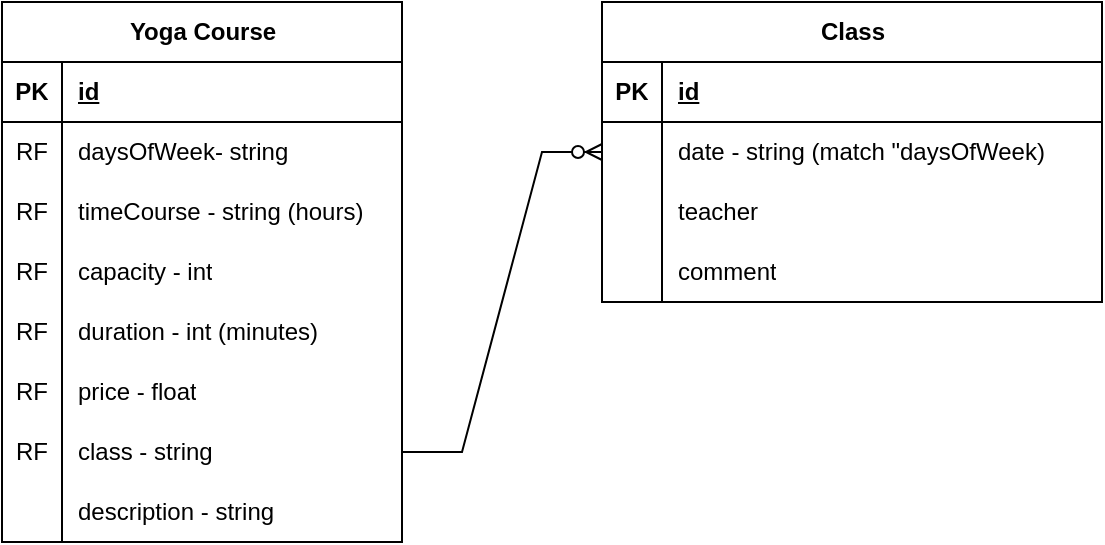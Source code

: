 <mxfile version="24.8.0" pages="2">
  <diagram name="Database" id="Qu7sAN18-eHF3yUNQ8n1">
    <mxGraphModel dx="1105" dy="549" grid="1" gridSize="10" guides="1" tooltips="1" connect="1" arrows="1" fold="1" page="1" pageScale="1" pageWidth="827" pageHeight="1169" math="0" shadow="0">
      <root>
        <mxCell id="0" />
        <mxCell id="1" parent="0" />
        <mxCell id="ktZBi00OZ3sDXtpWGSN6-1" value="Yoga Course" style="shape=table;startSize=30;container=1;collapsible=1;childLayout=tableLayout;fixedRows=1;rowLines=0;fontStyle=1;align=center;resizeLast=1;html=1;" vertex="1" parent="1">
          <mxGeometry x="180" y="120" width="200" height="270" as="geometry" />
        </mxCell>
        <mxCell id="ktZBi00OZ3sDXtpWGSN6-2" value="" style="shape=tableRow;horizontal=0;startSize=0;swimlaneHead=0;swimlaneBody=0;fillColor=none;collapsible=0;dropTarget=0;points=[[0,0.5],[1,0.5]];portConstraint=eastwest;top=0;left=0;right=0;bottom=1;" vertex="1" parent="ktZBi00OZ3sDXtpWGSN6-1">
          <mxGeometry y="30" width="200" height="30" as="geometry" />
        </mxCell>
        <mxCell id="ktZBi00OZ3sDXtpWGSN6-3" value="PK" style="shape=partialRectangle;connectable=0;fillColor=none;top=0;left=0;bottom=0;right=0;fontStyle=1;overflow=hidden;whiteSpace=wrap;html=1;" vertex="1" parent="ktZBi00OZ3sDXtpWGSN6-2">
          <mxGeometry width="30" height="30" as="geometry">
            <mxRectangle width="30" height="30" as="alternateBounds" />
          </mxGeometry>
        </mxCell>
        <mxCell id="ktZBi00OZ3sDXtpWGSN6-4" value="id" style="shape=partialRectangle;connectable=0;fillColor=none;top=0;left=0;bottom=0;right=0;align=left;spacingLeft=6;fontStyle=5;overflow=hidden;whiteSpace=wrap;html=1;" vertex="1" parent="ktZBi00OZ3sDXtpWGSN6-2">
          <mxGeometry x="30" width="170" height="30" as="geometry">
            <mxRectangle width="170" height="30" as="alternateBounds" />
          </mxGeometry>
        </mxCell>
        <mxCell id="ktZBi00OZ3sDXtpWGSN6-5" value="" style="shape=tableRow;horizontal=0;startSize=0;swimlaneHead=0;swimlaneBody=0;fillColor=none;collapsible=0;dropTarget=0;points=[[0,0.5],[1,0.5]];portConstraint=eastwest;top=0;left=0;right=0;bottom=0;" vertex="1" parent="ktZBi00OZ3sDXtpWGSN6-1">
          <mxGeometry y="60" width="200" height="30" as="geometry" />
        </mxCell>
        <mxCell id="ktZBi00OZ3sDXtpWGSN6-6" value="RF" style="shape=partialRectangle;connectable=0;fillColor=none;top=0;left=0;bottom=0;right=0;editable=1;overflow=hidden;whiteSpace=wrap;html=1;" vertex="1" parent="ktZBi00OZ3sDXtpWGSN6-5">
          <mxGeometry width="30" height="30" as="geometry">
            <mxRectangle width="30" height="30" as="alternateBounds" />
          </mxGeometry>
        </mxCell>
        <mxCell id="ktZBi00OZ3sDXtpWGSN6-7" value="daysOfWeek- string" style="shape=partialRectangle;connectable=0;fillColor=none;top=0;left=0;bottom=0;right=0;align=left;spacingLeft=6;overflow=hidden;whiteSpace=wrap;html=1;" vertex="1" parent="ktZBi00OZ3sDXtpWGSN6-5">
          <mxGeometry x="30" width="170" height="30" as="geometry">
            <mxRectangle width="170" height="30" as="alternateBounds" />
          </mxGeometry>
        </mxCell>
        <mxCell id="ktZBi00OZ3sDXtpWGSN6-8" value="" style="shape=tableRow;horizontal=0;startSize=0;swimlaneHead=0;swimlaneBody=0;fillColor=none;collapsible=0;dropTarget=0;points=[[0,0.5],[1,0.5]];portConstraint=eastwest;top=0;left=0;right=0;bottom=0;" vertex="1" parent="ktZBi00OZ3sDXtpWGSN6-1">
          <mxGeometry y="90" width="200" height="30" as="geometry" />
        </mxCell>
        <mxCell id="ktZBi00OZ3sDXtpWGSN6-9" value="RF" style="shape=partialRectangle;connectable=0;fillColor=none;top=0;left=0;bottom=0;right=0;editable=1;overflow=hidden;whiteSpace=wrap;html=1;" vertex="1" parent="ktZBi00OZ3sDXtpWGSN6-8">
          <mxGeometry width="30" height="30" as="geometry">
            <mxRectangle width="30" height="30" as="alternateBounds" />
          </mxGeometry>
        </mxCell>
        <mxCell id="ktZBi00OZ3sDXtpWGSN6-10" value="timeCourse - string (hours)" style="shape=partialRectangle;connectable=0;fillColor=none;top=0;left=0;bottom=0;right=0;align=left;spacingLeft=6;overflow=hidden;whiteSpace=wrap;html=1;" vertex="1" parent="ktZBi00OZ3sDXtpWGSN6-8">
          <mxGeometry x="30" width="170" height="30" as="geometry">
            <mxRectangle width="170" height="30" as="alternateBounds" />
          </mxGeometry>
        </mxCell>
        <mxCell id="ktZBi00OZ3sDXtpWGSN6-11" value="" style="shape=tableRow;horizontal=0;startSize=0;swimlaneHead=0;swimlaneBody=0;fillColor=none;collapsible=0;dropTarget=0;points=[[0,0.5],[1,0.5]];portConstraint=eastwest;top=0;left=0;right=0;bottom=0;" vertex="1" parent="ktZBi00OZ3sDXtpWGSN6-1">
          <mxGeometry y="120" width="200" height="30" as="geometry" />
        </mxCell>
        <mxCell id="ktZBi00OZ3sDXtpWGSN6-12" value="RF" style="shape=partialRectangle;connectable=0;fillColor=none;top=0;left=0;bottom=0;right=0;editable=1;overflow=hidden;whiteSpace=wrap;html=1;" vertex="1" parent="ktZBi00OZ3sDXtpWGSN6-11">
          <mxGeometry width="30" height="30" as="geometry">
            <mxRectangle width="30" height="30" as="alternateBounds" />
          </mxGeometry>
        </mxCell>
        <mxCell id="ktZBi00OZ3sDXtpWGSN6-13" value="capacity - int" style="shape=partialRectangle;connectable=0;fillColor=none;top=0;left=0;bottom=0;right=0;align=left;spacingLeft=6;overflow=hidden;whiteSpace=wrap;html=1;" vertex="1" parent="ktZBi00OZ3sDXtpWGSN6-11">
          <mxGeometry x="30" width="170" height="30" as="geometry">
            <mxRectangle width="170" height="30" as="alternateBounds" />
          </mxGeometry>
        </mxCell>
        <mxCell id="ktZBi00OZ3sDXtpWGSN6-14" value="" style="shape=tableRow;horizontal=0;startSize=0;swimlaneHead=0;swimlaneBody=0;fillColor=none;collapsible=0;dropTarget=0;points=[[0,0.5],[1,0.5]];portConstraint=eastwest;top=0;left=0;right=0;bottom=0;" vertex="1" parent="ktZBi00OZ3sDXtpWGSN6-1">
          <mxGeometry y="150" width="200" height="30" as="geometry" />
        </mxCell>
        <mxCell id="ktZBi00OZ3sDXtpWGSN6-15" value="RF" style="shape=partialRectangle;connectable=0;fillColor=none;top=0;left=0;bottom=0;right=0;editable=1;overflow=hidden;whiteSpace=wrap;html=1;" vertex="1" parent="ktZBi00OZ3sDXtpWGSN6-14">
          <mxGeometry width="30" height="30" as="geometry">
            <mxRectangle width="30" height="30" as="alternateBounds" />
          </mxGeometry>
        </mxCell>
        <mxCell id="ktZBi00OZ3sDXtpWGSN6-16" value="duration - int (minutes)" style="shape=partialRectangle;connectable=0;fillColor=none;top=0;left=0;bottom=0;right=0;align=left;spacingLeft=6;overflow=hidden;whiteSpace=wrap;html=1;" vertex="1" parent="ktZBi00OZ3sDXtpWGSN6-14">
          <mxGeometry x="30" width="170" height="30" as="geometry">
            <mxRectangle width="170" height="30" as="alternateBounds" />
          </mxGeometry>
        </mxCell>
        <mxCell id="ktZBi00OZ3sDXtpWGSN6-17" value="" style="shape=tableRow;horizontal=0;startSize=0;swimlaneHead=0;swimlaneBody=0;fillColor=none;collapsible=0;dropTarget=0;points=[[0,0.5],[1,0.5]];portConstraint=eastwest;top=0;left=0;right=0;bottom=0;" vertex="1" parent="ktZBi00OZ3sDXtpWGSN6-1">
          <mxGeometry y="180" width="200" height="30" as="geometry" />
        </mxCell>
        <mxCell id="ktZBi00OZ3sDXtpWGSN6-18" value="RF" style="shape=partialRectangle;connectable=0;fillColor=none;top=0;left=0;bottom=0;right=0;editable=1;overflow=hidden;whiteSpace=wrap;html=1;" vertex="1" parent="ktZBi00OZ3sDXtpWGSN6-17">
          <mxGeometry width="30" height="30" as="geometry">
            <mxRectangle width="30" height="30" as="alternateBounds" />
          </mxGeometry>
        </mxCell>
        <mxCell id="ktZBi00OZ3sDXtpWGSN6-19" value="price - float" style="shape=partialRectangle;connectable=0;fillColor=none;top=0;left=0;bottom=0;right=0;align=left;spacingLeft=6;overflow=hidden;whiteSpace=wrap;html=1;" vertex="1" parent="ktZBi00OZ3sDXtpWGSN6-17">
          <mxGeometry x="30" width="170" height="30" as="geometry">
            <mxRectangle width="170" height="30" as="alternateBounds" />
          </mxGeometry>
        </mxCell>
        <mxCell id="ktZBi00OZ3sDXtpWGSN6-20" value="" style="shape=tableRow;horizontal=0;startSize=0;swimlaneHead=0;swimlaneBody=0;fillColor=none;collapsible=0;dropTarget=0;points=[[0,0.5],[1,0.5]];portConstraint=eastwest;top=0;left=0;right=0;bottom=0;" vertex="1" parent="ktZBi00OZ3sDXtpWGSN6-1">
          <mxGeometry y="210" width="200" height="30" as="geometry" />
        </mxCell>
        <mxCell id="ktZBi00OZ3sDXtpWGSN6-21" value="RF" style="shape=partialRectangle;connectable=0;fillColor=none;top=0;left=0;bottom=0;right=0;editable=1;overflow=hidden;whiteSpace=wrap;html=1;" vertex="1" parent="ktZBi00OZ3sDXtpWGSN6-20">
          <mxGeometry width="30" height="30" as="geometry">
            <mxRectangle width="30" height="30" as="alternateBounds" />
          </mxGeometry>
        </mxCell>
        <mxCell id="ktZBi00OZ3sDXtpWGSN6-22" value="class - string" style="shape=partialRectangle;connectable=0;fillColor=none;top=0;left=0;bottom=0;right=0;align=left;spacingLeft=6;overflow=hidden;whiteSpace=wrap;html=1;" vertex="1" parent="ktZBi00OZ3sDXtpWGSN6-20">
          <mxGeometry x="30" width="170" height="30" as="geometry">
            <mxRectangle width="170" height="30" as="alternateBounds" />
          </mxGeometry>
        </mxCell>
        <mxCell id="ktZBi00OZ3sDXtpWGSN6-23" value="" style="shape=tableRow;horizontal=0;startSize=0;swimlaneHead=0;swimlaneBody=0;fillColor=none;collapsible=0;dropTarget=0;points=[[0,0.5],[1,0.5]];portConstraint=eastwest;top=0;left=0;right=0;bottom=0;" vertex="1" parent="ktZBi00OZ3sDXtpWGSN6-1">
          <mxGeometry y="240" width="200" height="30" as="geometry" />
        </mxCell>
        <mxCell id="ktZBi00OZ3sDXtpWGSN6-24" value="" style="shape=partialRectangle;connectable=0;fillColor=none;top=0;left=0;bottom=0;right=0;editable=1;overflow=hidden;whiteSpace=wrap;html=1;" vertex="1" parent="ktZBi00OZ3sDXtpWGSN6-23">
          <mxGeometry width="30" height="30" as="geometry">
            <mxRectangle width="30" height="30" as="alternateBounds" />
          </mxGeometry>
        </mxCell>
        <mxCell id="ktZBi00OZ3sDXtpWGSN6-25" value="description - string" style="shape=partialRectangle;connectable=0;fillColor=none;top=0;left=0;bottom=0;right=0;align=left;spacingLeft=6;overflow=hidden;whiteSpace=wrap;html=1;" vertex="1" parent="ktZBi00OZ3sDXtpWGSN6-23">
          <mxGeometry x="30" width="170" height="30" as="geometry">
            <mxRectangle width="170" height="30" as="alternateBounds" />
          </mxGeometry>
        </mxCell>
        <mxCell id="ktZBi00OZ3sDXtpWGSN6-26" value="Class" style="shape=table;startSize=30;container=1;collapsible=1;childLayout=tableLayout;fixedRows=1;rowLines=0;fontStyle=1;align=center;resizeLast=1;html=1;" vertex="1" parent="1">
          <mxGeometry x="480" y="120" width="250" height="150" as="geometry" />
        </mxCell>
        <mxCell id="ktZBi00OZ3sDXtpWGSN6-27" value="" style="shape=tableRow;horizontal=0;startSize=0;swimlaneHead=0;swimlaneBody=0;fillColor=none;collapsible=0;dropTarget=0;points=[[0,0.5],[1,0.5]];portConstraint=eastwest;top=0;left=0;right=0;bottom=1;" vertex="1" parent="ktZBi00OZ3sDXtpWGSN6-26">
          <mxGeometry y="30" width="250" height="30" as="geometry" />
        </mxCell>
        <mxCell id="ktZBi00OZ3sDXtpWGSN6-28" value="PK" style="shape=partialRectangle;connectable=0;fillColor=none;top=0;left=0;bottom=0;right=0;fontStyle=1;overflow=hidden;whiteSpace=wrap;html=1;" vertex="1" parent="ktZBi00OZ3sDXtpWGSN6-27">
          <mxGeometry width="30" height="30" as="geometry">
            <mxRectangle width="30" height="30" as="alternateBounds" />
          </mxGeometry>
        </mxCell>
        <mxCell id="ktZBi00OZ3sDXtpWGSN6-29" value="id" style="shape=partialRectangle;connectable=0;fillColor=none;top=0;left=0;bottom=0;right=0;align=left;spacingLeft=6;fontStyle=5;overflow=hidden;whiteSpace=wrap;html=1;" vertex="1" parent="ktZBi00OZ3sDXtpWGSN6-27">
          <mxGeometry x="30" width="220" height="30" as="geometry">
            <mxRectangle width="220" height="30" as="alternateBounds" />
          </mxGeometry>
        </mxCell>
        <mxCell id="ktZBi00OZ3sDXtpWGSN6-30" value="" style="shape=tableRow;horizontal=0;startSize=0;swimlaneHead=0;swimlaneBody=0;fillColor=none;collapsible=0;dropTarget=0;points=[[0,0.5],[1,0.5]];portConstraint=eastwest;top=0;left=0;right=0;bottom=0;" vertex="1" parent="ktZBi00OZ3sDXtpWGSN6-26">
          <mxGeometry y="60" width="250" height="30" as="geometry" />
        </mxCell>
        <mxCell id="ktZBi00OZ3sDXtpWGSN6-31" value="" style="shape=partialRectangle;connectable=0;fillColor=none;top=0;left=0;bottom=0;right=0;editable=1;overflow=hidden;whiteSpace=wrap;html=1;" vertex="1" parent="ktZBi00OZ3sDXtpWGSN6-30">
          <mxGeometry width="30" height="30" as="geometry">
            <mxRectangle width="30" height="30" as="alternateBounds" />
          </mxGeometry>
        </mxCell>
        <mxCell id="ktZBi00OZ3sDXtpWGSN6-32" value="date - string (match &quot;daysOfWeek)" style="shape=partialRectangle;connectable=0;fillColor=none;top=0;left=0;bottom=0;right=0;align=left;spacingLeft=6;overflow=hidden;whiteSpace=wrap;html=1;" vertex="1" parent="ktZBi00OZ3sDXtpWGSN6-30">
          <mxGeometry x="30" width="220" height="30" as="geometry">
            <mxRectangle width="220" height="30" as="alternateBounds" />
          </mxGeometry>
        </mxCell>
        <mxCell id="ktZBi00OZ3sDXtpWGSN6-33" value="" style="shape=tableRow;horizontal=0;startSize=0;swimlaneHead=0;swimlaneBody=0;fillColor=none;collapsible=0;dropTarget=0;points=[[0,0.5],[1,0.5]];portConstraint=eastwest;top=0;left=0;right=0;bottom=0;" vertex="1" parent="ktZBi00OZ3sDXtpWGSN6-26">
          <mxGeometry y="90" width="250" height="30" as="geometry" />
        </mxCell>
        <mxCell id="ktZBi00OZ3sDXtpWGSN6-34" value="" style="shape=partialRectangle;connectable=0;fillColor=none;top=0;left=0;bottom=0;right=0;editable=1;overflow=hidden;whiteSpace=wrap;html=1;" vertex="1" parent="ktZBi00OZ3sDXtpWGSN6-33">
          <mxGeometry width="30" height="30" as="geometry">
            <mxRectangle width="30" height="30" as="alternateBounds" />
          </mxGeometry>
        </mxCell>
        <mxCell id="ktZBi00OZ3sDXtpWGSN6-35" value="teacher" style="shape=partialRectangle;connectable=0;fillColor=none;top=0;left=0;bottom=0;right=0;align=left;spacingLeft=6;overflow=hidden;whiteSpace=wrap;html=1;" vertex="1" parent="ktZBi00OZ3sDXtpWGSN6-33">
          <mxGeometry x="30" width="220" height="30" as="geometry">
            <mxRectangle width="220" height="30" as="alternateBounds" />
          </mxGeometry>
        </mxCell>
        <mxCell id="ktZBi00OZ3sDXtpWGSN6-36" value="" style="shape=tableRow;horizontal=0;startSize=0;swimlaneHead=0;swimlaneBody=0;fillColor=none;collapsible=0;dropTarget=0;points=[[0,0.5],[1,0.5]];portConstraint=eastwest;top=0;left=0;right=0;bottom=0;" vertex="1" parent="ktZBi00OZ3sDXtpWGSN6-26">
          <mxGeometry y="120" width="250" height="30" as="geometry" />
        </mxCell>
        <mxCell id="ktZBi00OZ3sDXtpWGSN6-37" value="" style="shape=partialRectangle;connectable=0;fillColor=none;top=0;left=0;bottom=0;right=0;editable=1;overflow=hidden;whiteSpace=wrap;html=1;" vertex="1" parent="ktZBi00OZ3sDXtpWGSN6-36">
          <mxGeometry width="30" height="30" as="geometry">
            <mxRectangle width="30" height="30" as="alternateBounds" />
          </mxGeometry>
        </mxCell>
        <mxCell id="ktZBi00OZ3sDXtpWGSN6-38" value="comment" style="shape=partialRectangle;connectable=0;fillColor=none;top=0;left=0;bottom=0;right=0;align=left;spacingLeft=6;overflow=hidden;whiteSpace=wrap;html=1;" vertex="1" parent="ktZBi00OZ3sDXtpWGSN6-36">
          <mxGeometry x="30" width="220" height="30" as="geometry">
            <mxRectangle width="220" height="30" as="alternateBounds" />
          </mxGeometry>
        </mxCell>
        <mxCell id="ktZBi00OZ3sDXtpWGSN6-39" value="" style="edgeStyle=entityRelationEdgeStyle;fontSize=12;html=1;endArrow=ERzeroToMany;endFill=1;rounded=0;exitX=1;exitY=0.5;exitDx=0;exitDy=0;entryX=0;entryY=0.5;entryDx=0;entryDy=0;" edge="1" parent="1" source="ktZBi00OZ3sDXtpWGSN6-20" target="ktZBi00OZ3sDXtpWGSN6-30">
          <mxGeometry width="100" height="100" relative="1" as="geometry">
            <mxPoint x="510" y="420" as="sourcePoint" />
            <mxPoint x="610" y="320" as="targetPoint" />
          </mxGeometry>
        </mxCell>
      </root>
    </mxGraphModel>
  </diagram>
  <diagram id="B4Cg75HxRvvAkZBbAUJZ" name="Design">
    <mxGraphModel dx="1050" dy="522" grid="1" gridSize="10" guides="1" tooltips="1" connect="1" arrows="1" fold="1" page="1" pageScale="1" pageWidth="827" pageHeight="1169" math="0" shadow="0">
      <root>
        <mxCell id="0" />
        <mxCell id="1" parent="0" />
        <mxCell id="dASC114HM6m3GAWfFmNL-3" value="" style="rounded=0;whiteSpace=wrap;html=1;" vertex="1" parent="1">
          <mxGeometry x="244" y="80" width="316" height="400" as="geometry" />
        </mxCell>
        <mxCell id="OmDmfE5nEwy6JhMSHAez-1" value="Yoga Plus" style="text;html=1;align=center;verticalAlign=middle;whiteSpace=wrap;rounded=0;" vertex="1" parent="1">
          <mxGeometry x="244" y="80" width="60" height="30" as="geometry" />
        </mxCell>
        <mxCell id="OmDmfE5nEwy6JhMSHAez-3" value="Create Yoga Course" style="rounded=1;html=1;shadow=0;dashed=0;whiteSpace=wrap;fontSize=10;fillColor=#E6E6E6;align=center;strokeColor=#E6E6E6;fontColor=#333333;" vertex="1" parent="1">
          <mxGeometry x="447" y="86.56" width="105.5" height="16.88" as="geometry" />
        </mxCell>
        <mxCell id="OmDmfE5nEwy6JhMSHAez-6" value="IMAGE" style="rounded=0;whiteSpace=wrap;html=1;" vertex="1" parent="1">
          <mxGeometry x="244" y="120" width="316" height="90" as="geometry" />
        </mxCell>
        <mxCell id="OmDmfE5nEwy6JhMSHAez-7" value="List Class Yoga" style="text;html=1;align=center;verticalAlign=middle;whiteSpace=wrap;rounded=0;" vertex="1" parent="1">
          <mxGeometry x="357" y="220" width="90" height="30" as="geometry" />
        </mxCell>
        <mxCell id="NrBIfsGKW2yngS-ujAXx-1" value="" style="rounded=1;whiteSpace=wrap;html=1;" vertex="1" parent="1">
          <mxGeometry x="250" y="250" width="300" height="100" as="geometry" />
        </mxCell>
        <mxCell id="NrBIfsGKW2yngS-ujAXx-2" value="Class: Hatha Yoga" style="text;html=1;align=center;verticalAlign=middle;whiteSpace=wrap;rounded=0;" vertex="1" parent="1">
          <mxGeometry x="250" y="250" width="120" height="30" as="geometry" />
        </mxCell>
        <mxCell id="ojULo0PDcQAoU5sdYMIX-1" value="Date: 17/10/2024" style="text;html=1;align=center;verticalAlign=middle;whiteSpace=wrap;rounded=0;" vertex="1" parent="1">
          <mxGeometry x="250" y="285" width="110" height="30" as="geometry" />
        </mxCell>
        <mxCell id="kzrOiMN437kvPBKiKluk-1" value="Teacher: David" style="text;html=1;align=center;verticalAlign=middle;whiteSpace=wrap;rounded=0;" vertex="1" parent="1">
          <mxGeometry x="250" y="320" width="100" height="30" as="geometry" />
        </mxCell>
        <mxCell id="_DzRsonxga73gAE9T1hT-1" value="Update" style="rounded=1;html=1;shadow=0;dashed=0;whiteSpace=wrap;fontSize=10;fillColor=#E6E6E6;align=center;strokeColor=#E6E6E6;fontColor=#333333;" vertex="1" parent="1">
          <mxGeometry x="430" y="268.12" width="50" height="16.88" as="geometry" />
        </mxCell>
        <mxCell id="_DzRsonxga73gAE9T1hT-2" value="Delete" style="rounded=1;html=1;shadow=0;dashed=0;whiteSpace=wrap;fontSize=10;fillColor=#E6E6E6;align=center;strokeColor=#E6E6E6;fontColor=#333333;" vertex="1" parent="1">
          <mxGeometry x="490" y="268.12" width="50" height="16.88" as="geometry" />
        </mxCell>
        <mxCell id="OMkdVWp0ENtOgQ8v_DJ7-1" value="Detail" style="rounded=1;html=1;shadow=0;dashed=0;whiteSpace=wrap;fontSize=10;fillColor=#E6E6E6;align=center;strokeColor=#E6E6E6;fontColor=#333333;" vertex="1" parent="1">
          <mxGeometry x="460" y="303.12" width="50" height="16.88" as="geometry" />
        </mxCell>
        <mxCell id="mezN3tm7LlnXC2PhxbCd-23" value="" style="rounded=1;whiteSpace=wrap;html=1;" vertex="1" parent="1">
          <mxGeometry x="252" y="370" width="300" height="100" as="geometry" />
        </mxCell>
        <mxCell id="mezN3tm7LlnXC2PhxbCd-24" value="Class: Hatha Yoga" style="text;html=1;align=center;verticalAlign=middle;whiteSpace=wrap;rounded=0;" vertex="1" parent="1">
          <mxGeometry x="252" y="370" width="120" height="30" as="geometry" />
        </mxCell>
        <mxCell id="mezN3tm7LlnXC2PhxbCd-25" value="Date: 17/10/2024" style="text;html=1;align=center;verticalAlign=middle;whiteSpace=wrap;rounded=0;" vertex="1" parent="1">
          <mxGeometry x="252" y="405" width="110" height="30" as="geometry" />
        </mxCell>
        <mxCell id="mezN3tm7LlnXC2PhxbCd-26" value="Teacher: David" style="text;html=1;align=center;verticalAlign=middle;whiteSpace=wrap;rounded=0;" vertex="1" parent="1">
          <mxGeometry x="252" y="440" width="100" height="30" as="geometry" />
        </mxCell>
        <mxCell id="mezN3tm7LlnXC2PhxbCd-27" value="Update" style="rounded=1;html=1;shadow=0;dashed=0;whiteSpace=wrap;fontSize=10;fillColor=#E6E6E6;align=center;strokeColor=#E6E6E6;fontColor=#333333;" vertex="1" parent="1">
          <mxGeometry x="432" y="388.12" width="50" height="16.88" as="geometry" />
        </mxCell>
        <mxCell id="mezN3tm7LlnXC2PhxbCd-28" value="Delete" style="rounded=1;html=1;shadow=0;dashed=0;whiteSpace=wrap;fontSize=10;fillColor=#E6E6E6;align=center;strokeColor=#E6E6E6;fontColor=#333333;" vertex="1" parent="1">
          <mxGeometry x="492" y="388.12" width="50" height="16.88" as="geometry" />
        </mxCell>
        <mxCell id="mezN3tm7LlnXC2PhxbCd-29" value="Detail" style="rounded=1;html=1;shadow=0;dashed=0;whiteSpace=wrap;fontSize=10;fillColor=#E6E6E6;align=center;strokeColor=#E6E6E6;fontColor=#333333;" vertex="1" parent="1">
          <mxGeometry x="462" y="423.12" width="50" height="16.88" as="geometry" />
        </mxCell>
      </root>
    </mxGraphModel>
  </diagram>
</mxfile>
